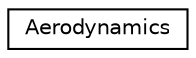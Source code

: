 digraph "Graphical Class Hierarchy"
{
  edge [fontname="Helvetica",fontsize="10",labelfontname="Helvetica",labelfontsize="10"];
  node [fontname="Helvetica",fontsize="10",shape=record];
  rankdir="LR";
  Node0 [label="Aerodynamics",height=0.2,width=0.4,color="black", fillcolor="white", style="filled",URL="$group___aerodynamic.html#class_aerodynamics"];
}

